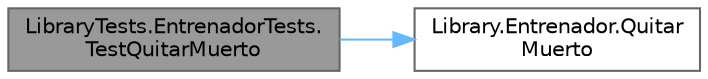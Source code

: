 digraph "LibraryTests.EntrenadorTests.TestQuitarMuerto"
{
 // INTERACTIVE_SVG=YES
 // LATEX_PDF_SIZE
  bgcolor="transparent";
  edge [fontname=Helvetica,fontsize=10,labelfontname=Helvetica,labelfontsize=10];
  node [fontname=Helvetica,fontsize=10,shape=box,height=0.2,width=0.4];
  rankdir="LR";
  Node1 [id="Node000001",label="LibraryTests.EntrenadorTests.\lTestQuitarMuerto",height=0.2,width=0.4,color="gray40", fillcolor="grey60", style="filled", fontcolor="black",tooltip="Este test comprueba que se quite correctamente un muerto del catálogo."];
  Node1 -> Node2 [id="edge1_Node000001_Node000002",color="steelblue1",style="solid",tooltip=" "];
  Node2 [id="Node000002",label="Library.Entrenador.Quitar\lMuerto",height=0.2,width=0.4,color="grey40", fillcolor="white", style="filled",URL="$classLibrary_1_1Entrenador.html#ad4d7b3ee3a6e9c7dd7d666170e17e92e",tooltip="Quita a un Pokémon del catálogo de muertos."];
}

